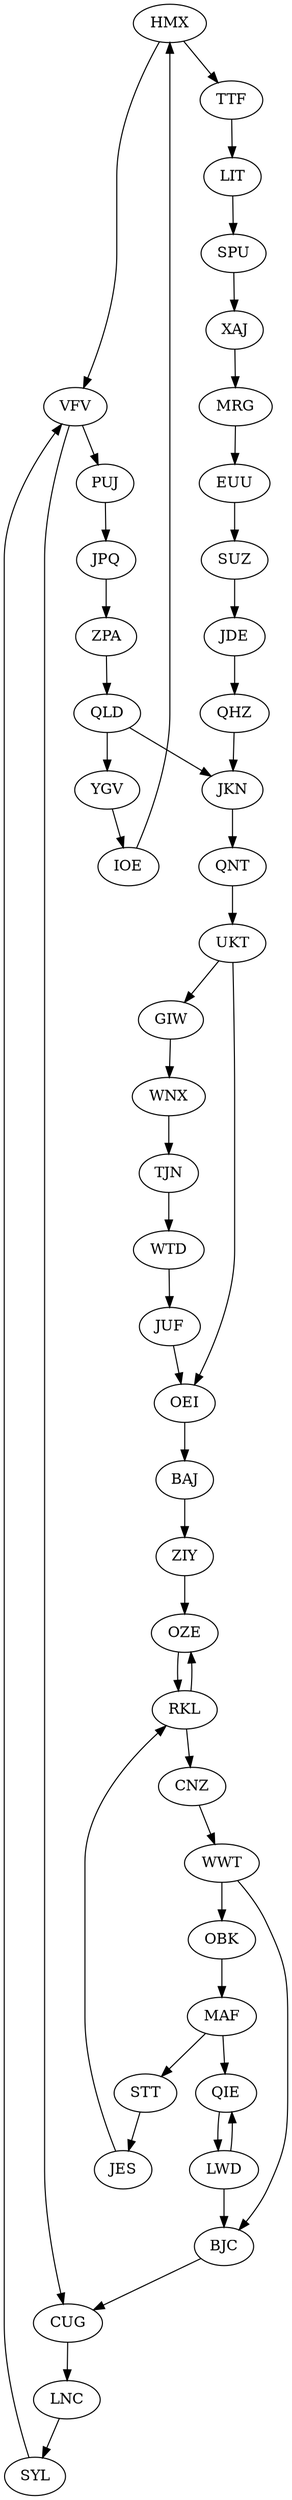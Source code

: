 digraph {
    HMX -> VFV 
    RKL -> CNZ 
    RKL -> OZE 
    CNZ -> WWT 
    VFV -> PUJ 
    WTD -> JUF 
    PUJ -> JPQ 
    TJN -> WTD 
    QNT -> UKT 
    QLD -> YGV 
    SYL -> VFV 
    JKN -> QNT 
    JPQ -> ZPA 
    HMX -> TTF 
    CUG -> LNC 
    VFV -> CUG 
    OZE -> RKL 
    MAF -> STT 
    LIT -> SPU 
    WNX -> TJN 
    BAJ -> ZIY 
    UKT -> GIW 
    EUU -> SUZ 
    LWD -> BJC 
    MAF -> QIE 
    ZPA -> QLD 
    WWT -> BJC 
    UKT -> OEI 
    OBK -> MAF 
    WWT -> OBK 
    OEI -> BAJ 
    JDE -> QHZ 
    JUF -> OEI 
    BJC -> CUG 
    QHZ -> JKN 
    STT -> JES 
    SUZ -> JDE 
    LNC -> SYL 
    ZIY -> OZE 
    MRG -> EUU 
    GIW -> WNX 
    JES -> RKL 
    XAJ -> MRG 
    QLD -> JKN 
    IOE -> HMX 
    QIE -> LWD 
    TTF -> LIT 
    SPU -> XAJ 
    YGV -> IOE 
    LWD -> QIE 
}
